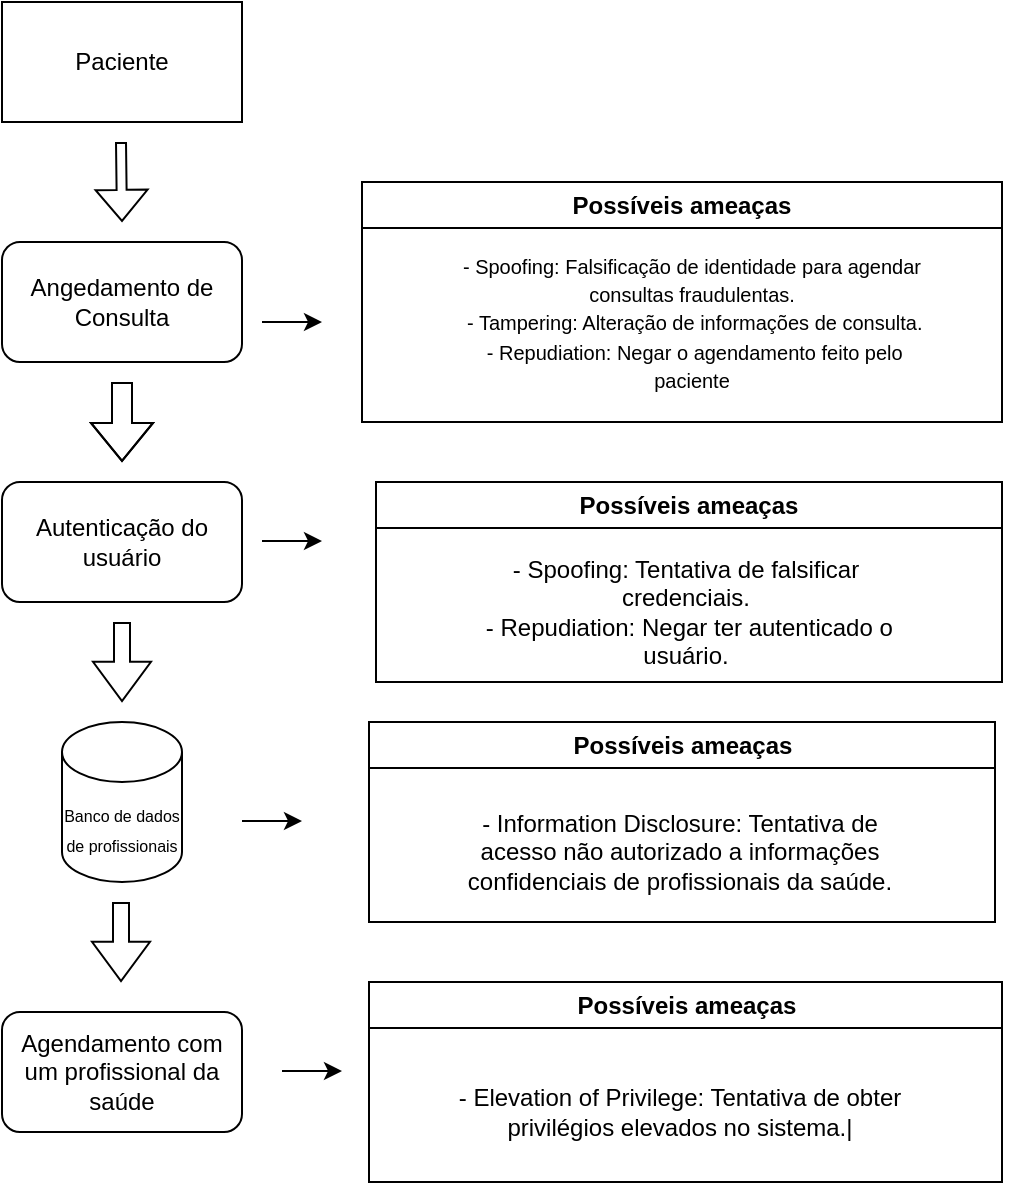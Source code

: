 <mxfile version="22.1.7" type="github">
  <diagram name="Página-1" id="nJQha7mO2c_bVjE5gBYJ">
    <mxGraphModel dx="1050" dy="566" grid="1" gridSize="10" guides="1" tooltips="1" connect="1" arrows="1" fold="1" page="1" pageScale="1" pageWidth="827" pageHeight="1169" math="0" shadow="0">
      <root>
        <mxCell id="0" />
        <mxCell id="1" parent="0" />
        <mxCell id="gDViUDy701-1FW2TxERx-2" value="" style="shape=flexArrow;endArrow=classic;html=1;rounded=0;width=5;endSize=4.85;" edge="1" parent="1">
          <mxGeometry width="50" height="50" relative="1" as="geometry">
            <mxPoint x="379.5" y="90" as="sourcePoint" />
            <mxPoint x="380" y="130" as="targetPoint" />
          </mxGeometry>
        </mxCell>
        <mxCell id="gDViUDy701-1FW2TxERx-6" value="Paciente" style="rounded=0;whiteSpace=wrap;html=1;" vertex="1" parent="1">
          <mxGeometry x="320" y="20" width="120" height="60" as="geometry" />
        </mxCell>
        <mxCell id="gDViUDy701-1FW2TxERx-7" value="Angedamento de Consulta" style="rounded=1;whiteSpace=wrap;html=1;" vertex="1" parent="1">
          <mxGeometry x="320" y="140" width="120" height="60" as="geometry" />
        </mxCell>
        <mxCell id="gDViUDy701-1FW2TxERx-8" value="" style="shape=flexArrow;endArrow=classic;html=1;rounded=0;" edge="1" parent="1">
          <mxGeometry width="50" height="50" relative="1" as="geometry">
            <mxPoint x="380" y="210" as="sourcePoint" />
            <mxPoint x="380" y="250" as="targetPoint" />
          </mxGeometry>
        </mxCell>
        <mxCell id="gDViUDy701-1FW2TxERx-9" value="Autenticação do usuário" style="rounded=1;whiteSpace=wrap;html=1;" vertex="1" parent="1">
          <mxGeometry x="320" y="260" width="120" height="60" as="geometry" />
        </mxCell>
        <mxCell id="gDViUDy701-1FW2TxERx-11" value="" style="shape=flexArrow;endArrow=classic;html=1;rounded=0;" edge="1" parent="1">
          <mxGeometry width="50" height="50" relative="1" as="geometry">
            <mxPoint x="380" y="210" as="sourcePoint" />
            <mxPoint x="380" y="250" as="targetPoint" />
          </mxGeometry>
        </mxCell>
        <mxCell id="gDViUDy701-1FW2TxERx-14" value="" style="shape=flexArrow;endArrow=classic;html=1;rounded=0;width=8;endSize=6.2;" edge="1" parent="1">
          <mxGeometry width="50" height="50" relative="1" as="geometry">
            <mxPoint x="380" y="330" as="sourcePoint" />
            <mxPoint x="380" y="370" as="targetPoint" />
          </mxGeometry>
        </mxCell>
        <mxCell id="gDViUDy701-1FW2TxERx-16" value="&lt;font style=&quot;font-size: 8px;&quot;&gt;Banco de dados de profissionais&lt;/font&gt;" style="shape=cylinder3;whiteSpace=wrap;html=1;boundedLbl=1;backgroundOutline=1;size=15;" vertex="1" parent="1">
          <mxGeometry x="350" y="380" width="60" height="80" as="geometry" />
        </mxCell>
        <mxCell id="gDViUDy701-1FW2TxERx-17" value="" style="shape=flexArrow;endArrow=classic;html=1;rounded=0;width=8;endSize=6.2;" edge="1" parent="1">
          <mxGeometry width="50" height="50" relative="1" as="geometry">
            <mxPoint x="379.5" y="470" as="sourcePoint" />
            <mxPoint x="379.5" y="510" as="targetPoint" />
          </mxGeometry>
        </mxCell>
        <mxCell id="gDViUDy701-1FW2TxERx-18" value="Agendamento com um profissional da saúde" style="rounded=1;whiteSpace=wrap;html=1;" vertex="1" parent="1">
          <mxGeometry x="320" y="525" width="120" height="60" as="geometry" />
        </mxCell>
        <mxCell id="gDViUDy701-1FW2TxERx-20" value="" style="endArrow=classic;html=1;rounded=0;" edge="1" parent="1">
          <mxGeometry width="50" height="50" relative="1" as="geometry">
            <mxPoint x="450" y="180" as="sourcePoint" />
            <mxPoint x="480" y="180" as="targetPoint" />
          </mxGeometry>
        </mxCell>
        <mxCell id="gDViUDy701-1FW2TxERx-29" style="edgeStyle=orthogonalEdgeStyle;rounded=0;orthogonalLoop=1;jettySize=auto;html=1;exitX=1;exitY=0.75;exitDx=0;exitDy=0;" edge="1" parent="1" source="gDViUDy701-1FW2TxERx-21">
          <mxGeometry relative="1" as="geometry">
            <mxPoint x="820" y="200" as="targetPoint" />
          </mxGeometry>
        </mxCell>
        <mxCell id="gDViUDy701-1FW2TxERx-21" value="Possíveis ameaças" style="swimlane;whiteSpace=wrap;html=1;" vertex="1" parent="1">
          <mxGeometry x="500" y="110" width="320" height="120" as="geometry" />
        </mxCell>
        <mxCell id="gDViUDy701-1FW2TxERx-28" value="&lt;font style=&quot;font-size: 10px;&quot;&gt;- Spoofing: Falsificação de identidade para agendar consultas fraudulentas.&lt;br&gt;&amp;nbsp;- Tampering: Alteração de informações de consulta.&lt;br&gt;&amp;nbsp;- Repudiation: Negar o agendamento feito pelo paciente&lt;/font&gt;" style="text;html=1;strokeColor=none;fillColor=none;align=center;verticalAlign=middle;whiteSpace=wrap;rounded=0;" vertex="1" parent="gDViUDy701-1FW2TxERx-21">
          <mxGeometry x="40" y="30" width="250" height="80" as="geometry" />
        </mxCell>
        <mxCell id="gDViUDy701-1FW2TxERx-30" value="Possíveis ameaças" style="swimlane;whiteSpace=wrap;html=1;" vertex="1" parent="1">
          <mxGeometry x="507" y="260" width="313" height="100" as="geometry" />
        </mxCell>
        <mxCell id="gDViUDy701-1FW2TxERx-31" value="- Spoofing: Tentativa de falsificar credenciais.&lt;br&gt;&amp;nbsp;- Repudiation: Negar ter autenticado o usuário." style="text;html=1;strokeColor=none;fillColor=none;align=center;verticalAlign=middle;whiteSpace=wrap;rounded=0;" vertex="1" parent="gDViUDy701-1FW2TxERx-30">
          <mxGeometry x="40" y="30" width="230" height="70" as="geometry" />
        </mxCell>
        <mxCell id="gDViUDy701-1FW2TxERx-32" value="" style="endArrow=classic;html=1;rounded=0;" edge="1" parent="1">
          <mxGeometry width="50" height="50" relative="1" as="geometry">
            <mxPoint x="450" y="289.5" as="sourcePoint" />
            <mxPoint x="480" y="289.5" as="targetPoint" />
          </mxGeometry>
        </mxCell>
        <mxCell id="gDViUDy701-1FW2TxERx-33" value="Possíveis ameaças" style="swimlane;whiteSpace=wrap;html=1;" vertex="1" parent="1">
          <mxGeometry x="503.5" y="380" width="313" height="100" as="geometry" />
        </mxCell>
        <mxCell id="gDViUDy701-1FW2TxERx-34" value="- Information Disclosure: Tentativa de acesso não autorizado a informações confidenciais de profissionais da saúde." style="text;html=1;strokeColor=none;fillColor=none;align=center;verticalAlign=middle;whiteSpace=wrap;rounded=0;" vertex="1" parent="gDViUDy701-1FW2TxERx-33">
          <mxGeometry x="40" y="30" width="230" height="70" as="geometry" />
        </mxCell>
        <mxCell id="gDViUDy701-1FW2TxERx-35" value="" style="endArrow=classic;html=1;rounded=0;" edge="1" parent="1">
          <mxGeometry width="50" height="50" relative="1" as="geometry">
            <mxPoint x="440" y="429.5" as="sourcePoint" />
            <mxPoint x="470" y="429.5" as="targetPoint" />
          </mxGeometry>
        </mxCell>
        <mxCell id="gDViUDy701-1FW2TxERx-36" value="Possíveis ameaças" style="swimlane;whiteSpace=wrap;html=1;" vertex="1" parent="1">
          <mxGeometry x="503.5" y="510" width="316.5" height="100" as="geometry" />
        </mxCell>
        <mxCell id="gDViUDy701-1FW2TxERx-37" value="- Elevation of Privilege: Tentativa de obter privilégios elevados no sistema.|" style="text;html=1;strokeColor=none;fillColor=none;align=center;verticalAlign=middle;whiteSpace=wrap;rounded=0;" vertex="1" parent="gDViUDy701-1FW2TxERx-36">
          <mxGeometry x="40" y="30" width="230" height="70" as="geometry" />
        </mxCell>
        <mxCell id="gDViUDy701-1FW2TxERx-38" value="" style="endArrow=classic;html=1;rounded=0;" edge="1" parent="1">
          <mxGeometry width="50" height="50" relative="1" as="geometry">
            <mxPoint x="460" y="554.5" as="sourcePoint" />
            <mxPoint x="490" y="554.5" as="targetPoint" />
          </mxGeometry>
        </mxCell>
      </root>
    </mxGraphModel>
  </diagram>
</mxfile>
